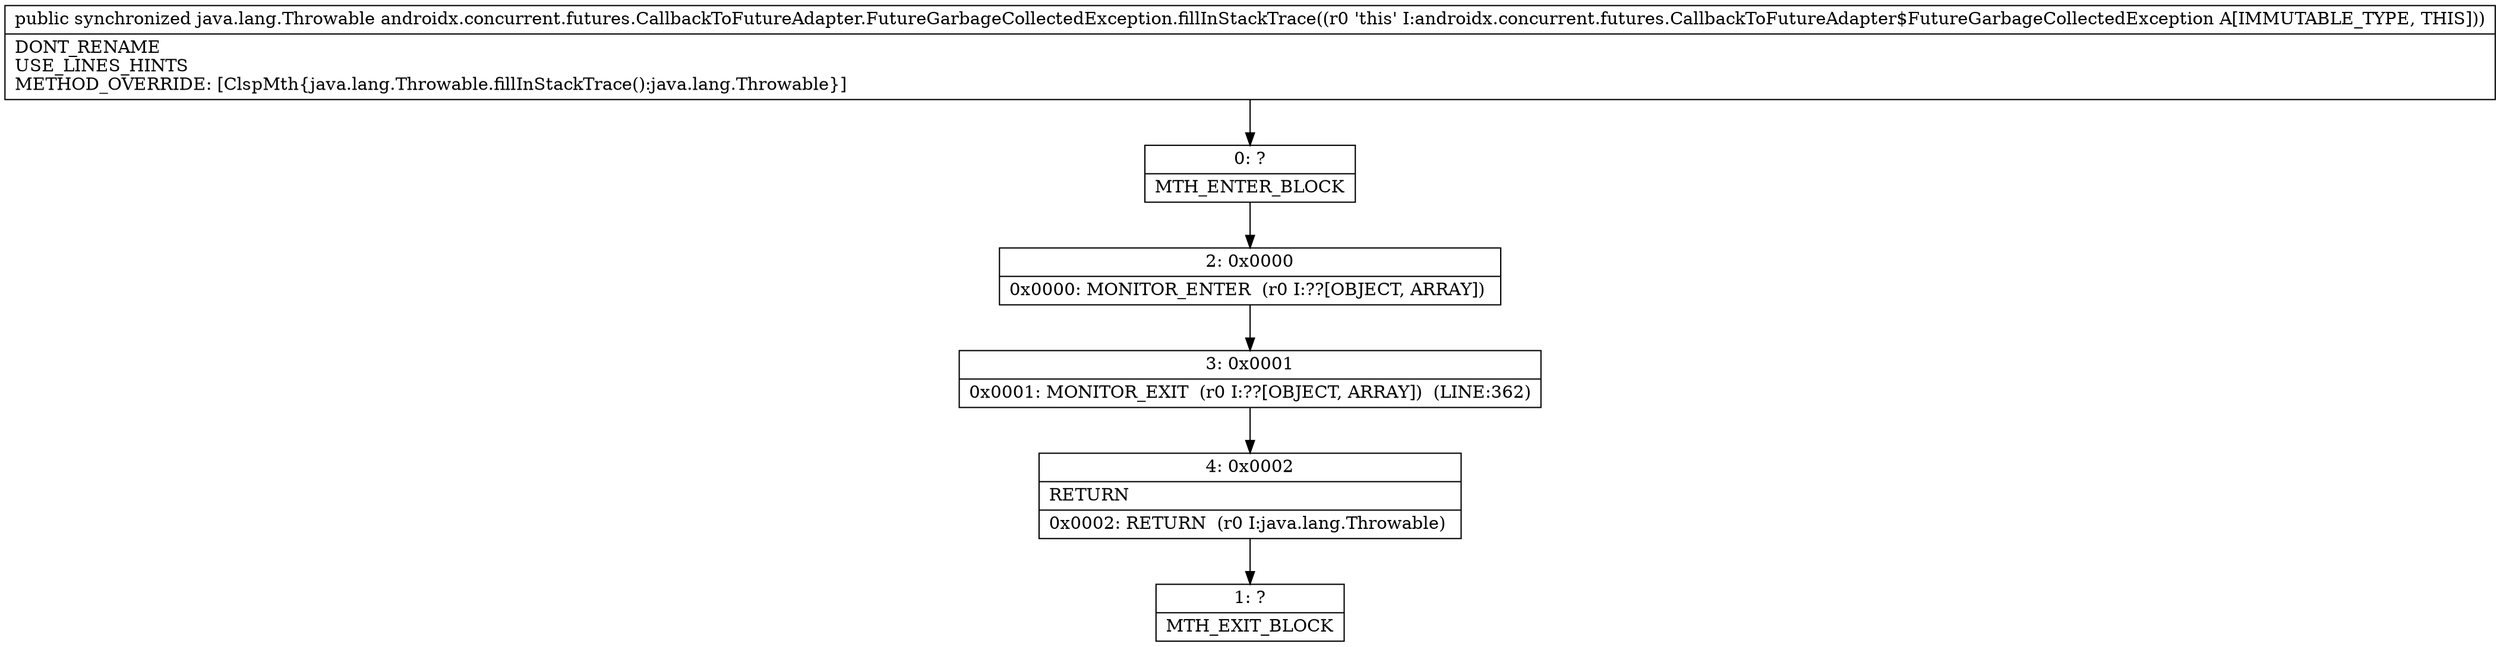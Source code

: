 digraph "CFG forandroidx.concurrent.futures.CallbackToFutureAdapter.FutureGarbageCollectedException.fillInStackTrace()Ljava\/lang\/Throwable;" {
Node_0 [shape=record,label="{0\:\ ?|MTH_ENTER_BLOCK\l}"];
Node_2 [shape=record,label="{2\:\ 0x0000|0x0000: MONITOR_ENTER  (r0 I:??[OBJECT, ARRAY]) \l}"];
Node_3 [shape=record,label="{3\:\ 0x0001|0x0001: MONITOR_EXIT  (r0 I:??[OBJECT, ARRAY])  (LINE:362)\l}"];
Node_4 [shape=record,label="{4\:\ 0x0002|RETURN\l|0x0002: RETURN  (r0 I:java.lang.Throwable) \l}"];
Node_1 [shape=record,label="{1\:\ ?|MTH_EXIT_BLOCK\l}"];
MethodNode[shape=record,label="{public synchronized java.lang.Throwable androidx.concurrent.futures.CallbackToFutureAdapter.FutureGarbageCollectedException.fillInStackTrace((r0 'this' I:androidx.concurrent.futures.CallbackToFutureAdapter$FutureGarbageCollectedException A[IMMUTABLE_TYPE, THIS]))  | DONT_RENAME\lUSE_LINES_HINTS\lMETHOD_OVERRIDE: [ClspMth\{java.lang.Throwable.fillInStackTrace():java.lang.Throwable\}]\l}"];
MethodNode -> Node_0;Node_0 -> Node_2;
Node_2 -> Node_3;
Node_3 -> Node_4;
Node_4 -> Node_1;
}

